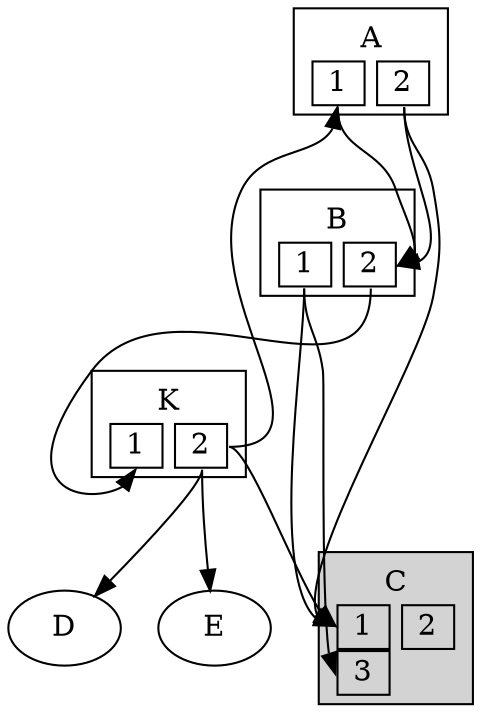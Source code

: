 digraph G{
/* splines= ortho; */

A [shape = box, label =<
                <TABLE BORDER="0" CELLBORDER="0" CELLSPACING="1"
CELLPADDING="2">
                <TR> <TD COLSPAN = "3"> A </TD></TR>

                <TR><TD PORT="1" BORDER = "1"> 1 </TD>
                        <TD ></TD>
                        <TD PORT="2" BORDER = "1"> 2 </TD>
                    </TR>
                </TABLE>>];

B [shape = box, label =<
                <TABLE BORDER="0" CELLBORDER="0" CELLSPACING="1"
CELLPADDING="2">
                <TR> <TD COLSPAN = "3"> B </TD></TR>

                <TR><TD PORT="1" BORDER = "1"> 1 </TD>
                        <TD ></TD>
                        <TD PORT="2" BORDER = "1"> 2 </TD>
                    </TR>
                </TABLE>>];

C [shape = box, style = filled, label =<
                <TABLE BORDER="0" CELLBORDER="0" CELLSPACING="1"
CELLPADDING="2">
                <TR> <TD COLSPAN = "3"> C </TD></TR>

                <TR><TD PORT="1" BORDER = "1"> 1 </TD>
                        <TD ></TD>
                        <TD PORT="2" BORDER = "1"> 2 </TD>
                    </TR>
                <TR> <TD PORT = "3" BORDER = "1"> 3 </TD></TR>
                </TABLE>>];

K [shape = box, label =<
                <TABLE BORDER="0" CELLBORDER="0" CELLSPACING="1"
CELLPADDING="2">
                <TR> <TD COLSPAN = "3"> K </TD></TR>

                <TR><TD PORT="1" BORDER = "1"> 1 </TD>
                        <TD ></TD>
                        <TD PORT="2" BORDER = "1"> 2 </TD>
                    </TR>
                </TABLE>>];

A:1 -> B:2;
A:2 -> B:2;
A:2 -> C:1;
B:1 -> C:1;
K:2 -> C:1;
B:2 -> K:1;
K:2 -> A:1;
B:1 -> C:3;
K:2 -> D;
K:2 -> E;
}
